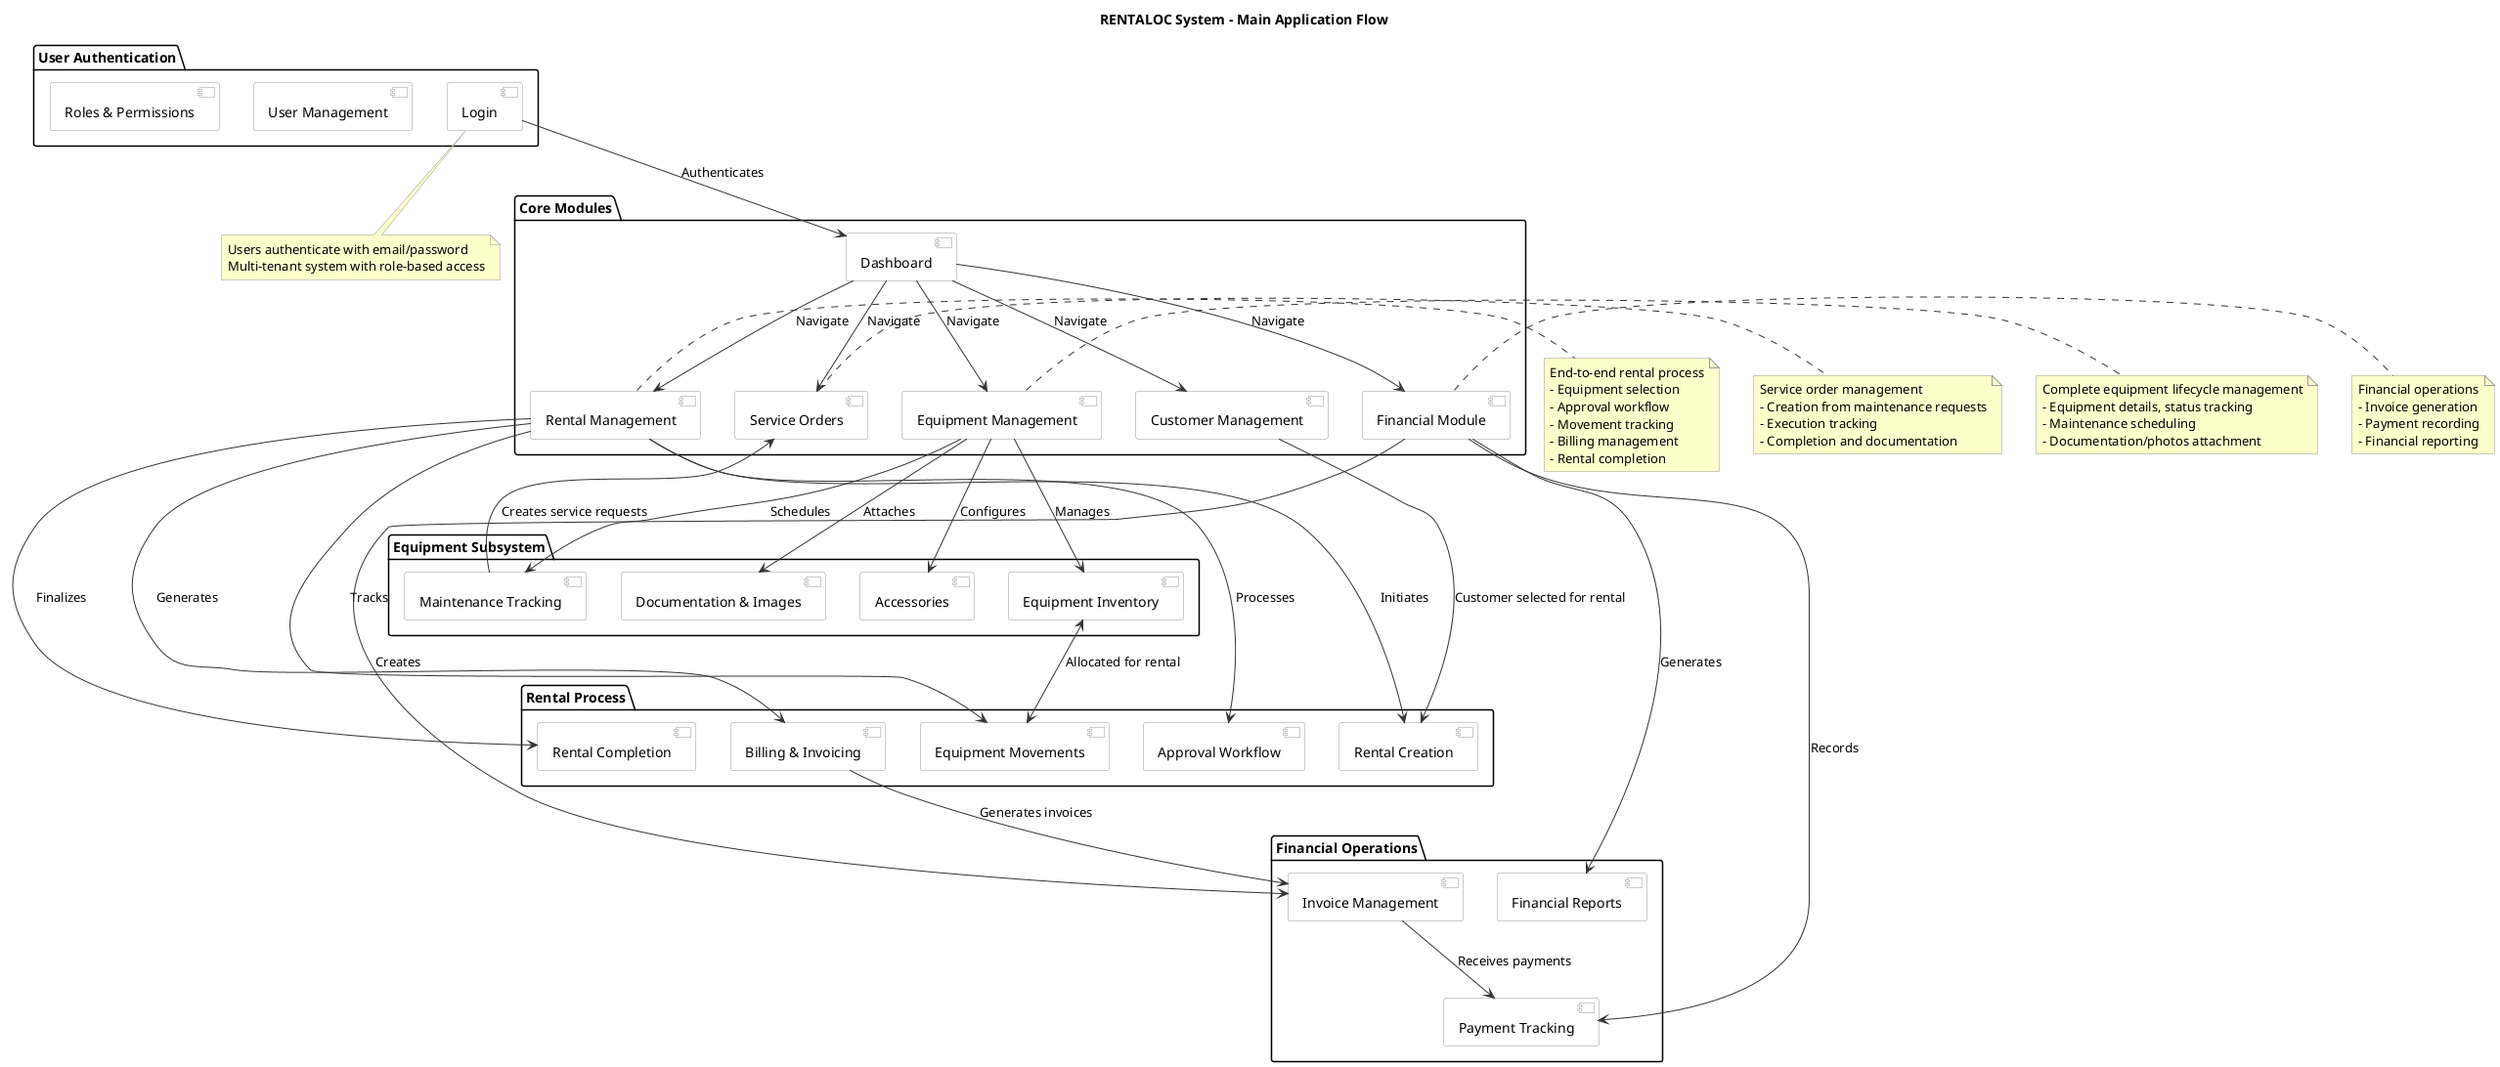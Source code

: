 /*
RENTALOC System Flow Diagram

This diagram represents the key components and flows of the RENTALOC application.
It shows how different modules interact and the overall user journey through the system.
*/

@startuml RentalocSystemFlow

' Define styles
skinparam backgroundColor white
skinparam componentStyle uml2
skinparam arrowColor #333333
skinparam componentBackgroundColor #FFFFFF
skinparam componentBorderColor #999999
skinparam noteBackgroundColor #FFFFCC
skinparam noteBorderColor #999999

' Title
title RENTALOC System - Main Application Flow

' Base components
package "User Authentication" {
  [Login] as login
  [User Management] as userMgmt
  [Roles & Permissions] as roles
}

package "Core Modules" {
  [Dashboard] as dashboard
  [Equipment Management] as equipMgmt
  [Customer Management] as custMgmt
  [Rental Management] as rentalMgmt
  [Financial Module] as financeMod
  [Service Orders] as serviceMgmt
}

package "Equipment Subsystem" {
  [Equipment Inventory] as inventory
  [Maintenance Tracking] as maintenance
  [Documentation & Images] as docs
  [Accessories] as accessories
}

package "Rental Process" {
  [Rental Creation] as rentalCreate
  [Approval Workflow] as approval
  [Equipment Movements] as movements
  [Billing & Invoicing] as billing
  [Rental Completion] as completion
}

package "Financial Operations" {
  [Invoice Management] as invoices
  [Payment Tracking] as payments
  [Financial Reports] as reports
}

' Relationships
login --> dashboard : Authenticates

dashboard --> equipMgmt : Navigate
dashboard --> custMgmt : Navigate
dashboard --> rentalMgmt : Navigate
dashboard --> financeMod : Navigate
dashboard --> serviceMgmt : Navigate

equipMgmt --> inventory : Manages
equipMgmt --> maintenance : Schedules
equipMgmt --> docs : Attaches
equipMgmt --> accessories : Configures

rentalMgmt --> rentalCreate : Initiates
rentalMgmt --> approval : Processes
rentalMgmt --> movements : Tracks
rentalMgmt --> billing : Generates
rentalMgmt --> completion : Finalizes

financeMod --> invoices : Creates
financeMod --> payments : Records
financeMod --> reports : Generates

' Equipment-Rental relationship
inventory <--> movements : Allocated for rental
maintenance --> serviceMgmt : Creates service requests

' Customer-Rental relationship
custMgmt --> rentalCreate : Customer selected for rental

' Financial flows
billing --> invoices : Generates invoices
invoices --> payments : Receives payments

' Notes with detailed explanations
note bottom of login
  Users authenticate with email/password
  Multi-tenant system with role-based access
end note

note right of equipMgmt
  Complete equipment lifecycle management
  - Equipment details, status tracking
  - Maintenance scheduling
  - Documentation/photos attachment
end note

note right of rentalMgmt
  End-to-end rental process
  - Equipment selection
  - Approval workflow
  - Movement tracking
  - Billing management
  - Rental completion
end note

note right of financeMod
  Financial operations
  - Invoice generation
  - Payment recording
  - Financial reporting
end note

note right of serviceMgmt
  Service order management
  - Creation from maintenance requests
  - Execution tracking
  - Completion and documentation
end note

@enduml
